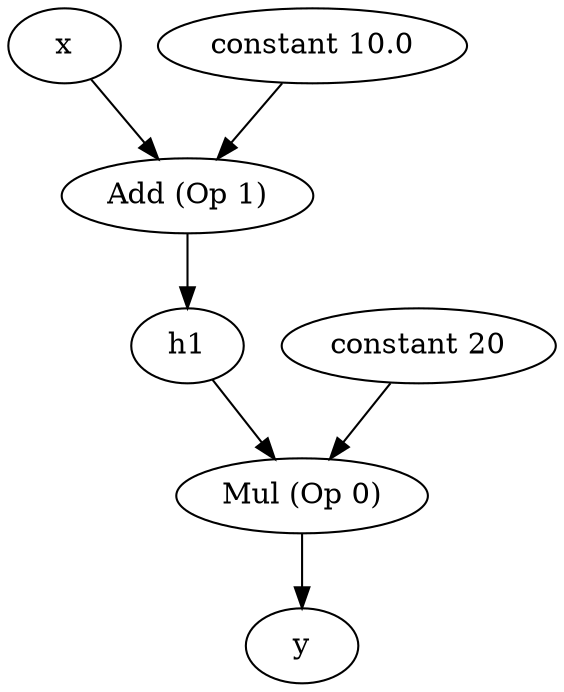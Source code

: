 strict digraph  {
y;
"Mul (Op 0)";
h1;
"constant 20";
"Add (Op 1)";
x;
"constant 10.0";
"Mul (Op 0)" -> y;
h1 -> "Mul (Op 0)";
"constant 20" -> "Mul (Op 0)";
"Add (Op 1)" -> h1;
x -> "Add (Op 1)";
"constant 10.0" -> "Add (Op 1)";
}
